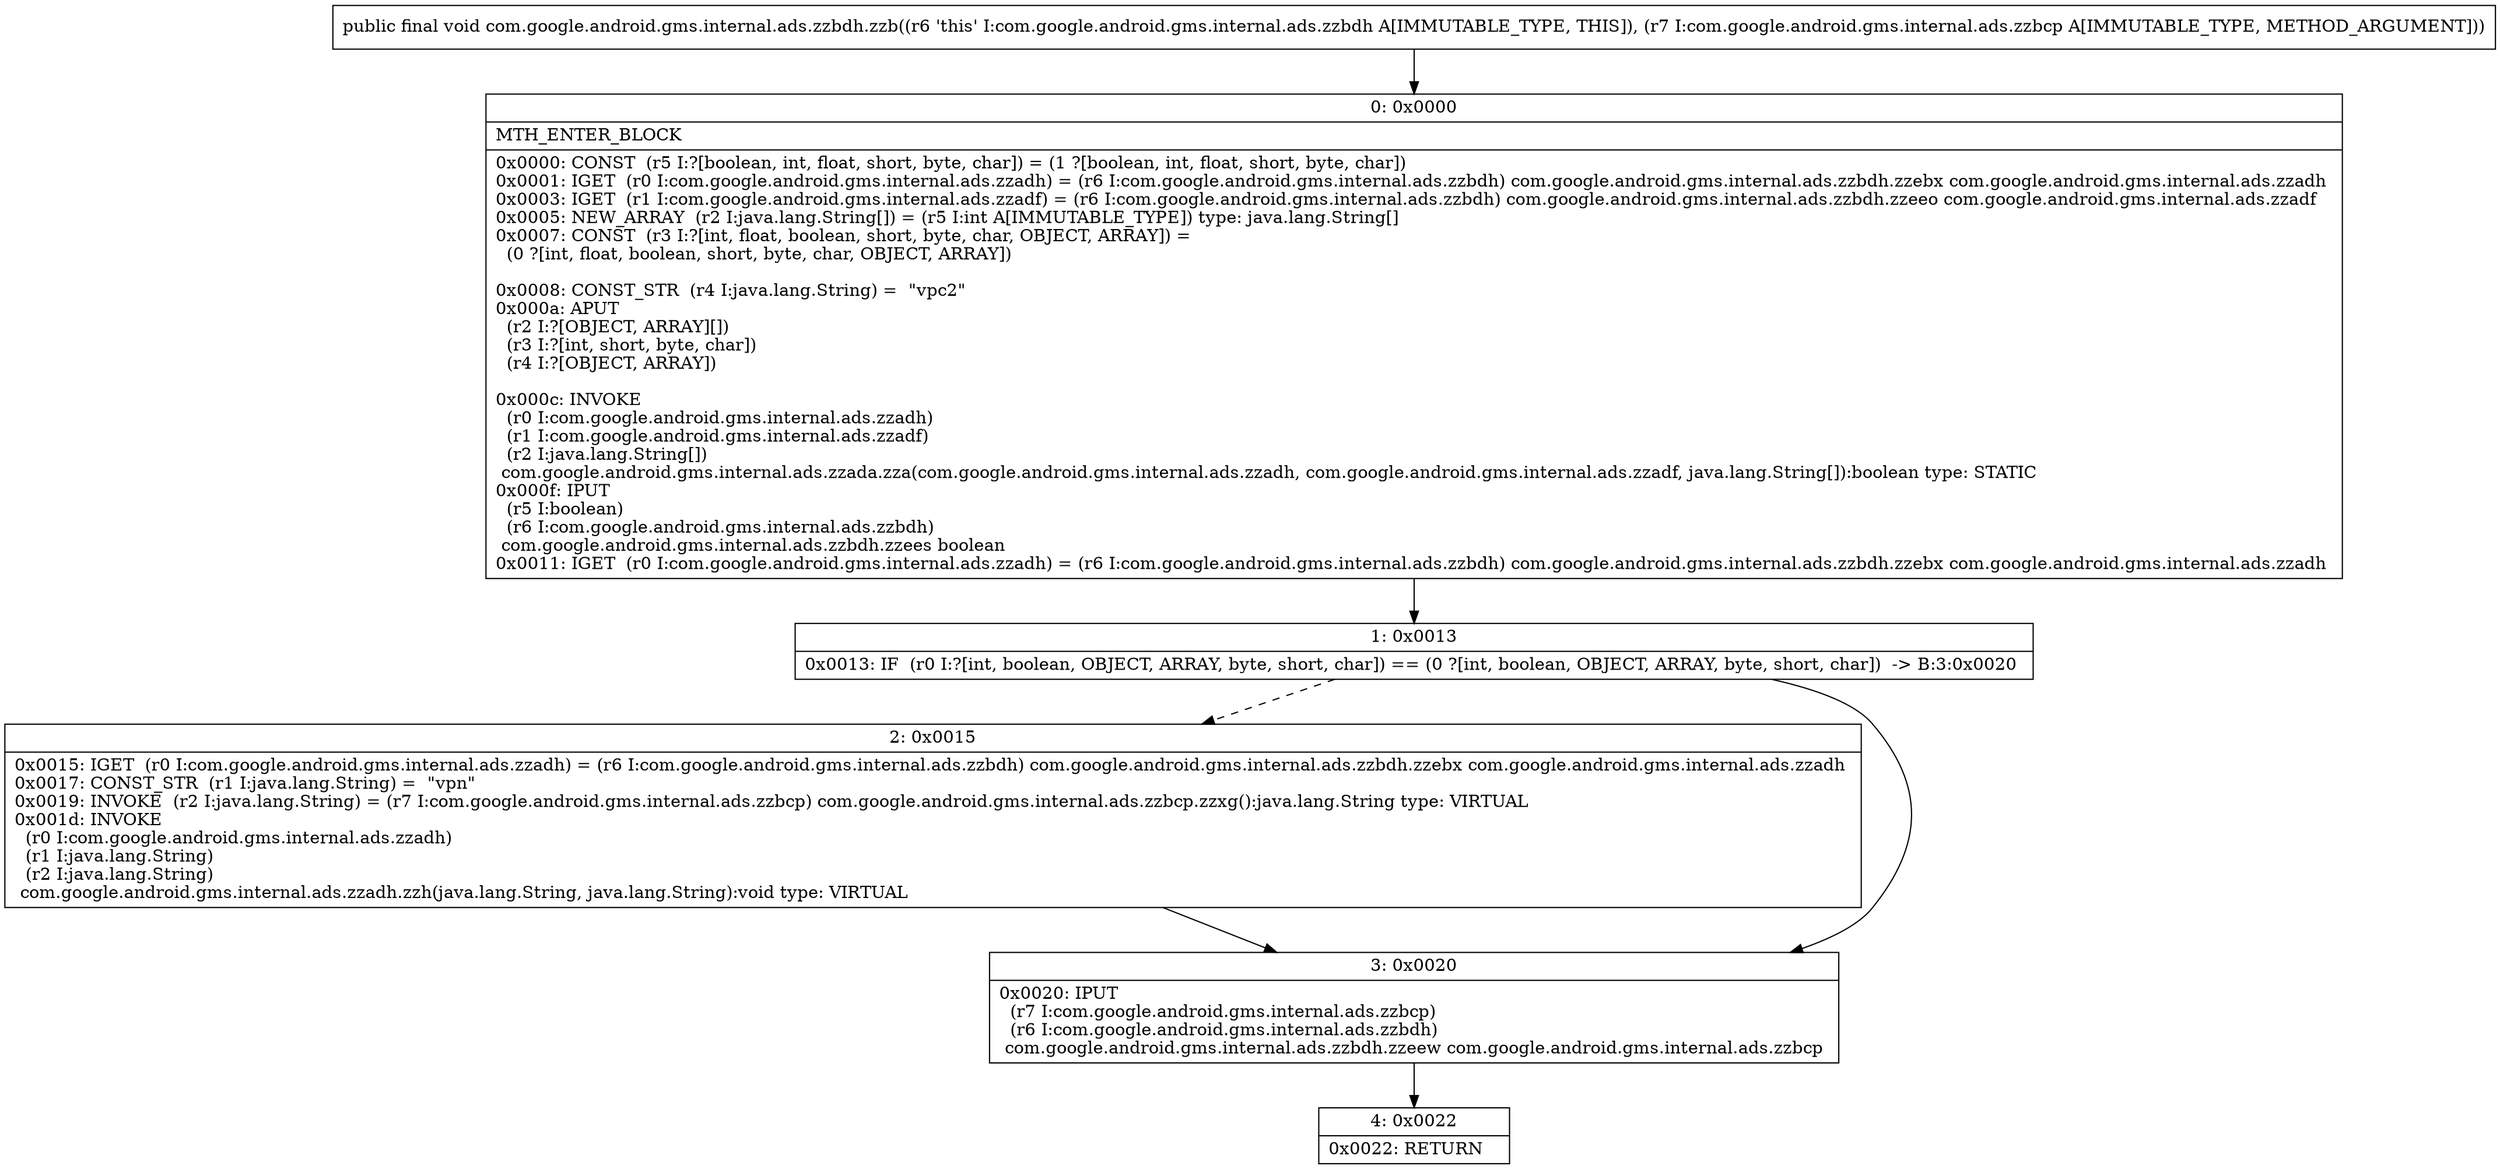 digraph "CFG forcom.google.android.gms.internal.ads.zzbdh.zzb(Lcom\/google\/android\/gms\/internal\/ads\/zzbcp;)V" {
Node_0 [shape=record,label="{0\:\ 0x0000|MTH_ENTER_BLOCK\l|0x0000: CONST  (r5 I:?[boolean, int, float, short, byte, char]) = (1 ?[boolean, int, float, short, byte, char]) \l0x0001: IGET  (r0 I:com.google.android.gms.internal.ads.zzadh) = (r6 I:com.google.android.gms.internal.ads.zzbdh) com.google.android.gms.internal.ads.zzbdh.zzebx com.google.android.gms.internal.ads.zzadh \l0x0003: IGET  (r1 I:com.google.android.gms.internal.ads.zzadf) = (r6 I:com.google.android.gms.internal.ads.zzbdh) com.google.android.gms.internal.ads.zzbdh.zzeeo com.google.android.gms.internal.ads.zzadf \l0x0005: NEW_ARRAY  (r2 I:java.lang.String[]) = (r5 I:int A[IMMUTABLE_TYPE]) type: java.lang.String[] \l0x0007: CONST  (r3 I:?[int, float, boolean, short, byte, char, OBJECT, ARRAY]) = \l  (0 ?[int, float, boolean, short, byte, char, OBJECT, ARRAY])\l \l0x0008: CONST_STR  (r4 I:java.lang.String) =  \"vpc2\" \l0x000a: APUT  \l  (r2 I:?[OBJECT, ARRAY][])\l  (r3 I:?[int, short, byte, char])\l  (r4 I:?[OBJECT, ARRAY])\l \l0x000c: INVOKE  \l  (r0 I:com.google.android.gms.internal.ads.zzadh)\l  (r1 I:com.google.android.gms.internal.ads.zzadf)\l  (r2 I:java.lang.String[])\l com.google.android.gms.internal.ads.zzada.zza(com.google.android.gms.internal.ads.zzadh, com.google.android.gms.internal.ads.zzadf, java.lang.String[]):boolean type: STATIC \l0x000f: IPUT  \l  (r5 I:boolean)\l  (r6 I:com.google.android.gms.internal.ads.zzbdh)\l com.google.android.gms.internal.ads.zzbdh.zzees boolean \l0x0011: IGET  (r0 I:com.google.android.gms.internal.ads.zzadh) = (r6 I:com.google.android.gms.internal.ads.zzbdh) com.google.android.gms.internal.ads.zzbdh.zzebx com.google.android.gms.internal.ads.zzadh \l}"];
Node_1 [shape=record,label="{1\:\ 0x0013|0x0013: IF  (r0 I:?[int, boolean, OBJECT, ARRAY, byte, short, char]) == (0 ?[int, boolean, OBJECT, ARRAY, byte, short, char])  \-\> B:3:0x0020 \l}"];
Node_2 [shape=record,label="{2\:\ 0x0015|0x0015: IGET  (r0 I:com.google.android.gms.internal.ads.zzadh) = (r6 I:com.google.android.gms.internal.ads.zzbdh) com.google.android.gms.internal.ads.zzbdh.zzebx com.google.android.gms.internal.ads.zzadh \l0x0017: CONST_STR  (r1 I:java.lang.String) =  \"vpn\" \l0x0019: INVOKE  (r2 I:java.lang.String) = (r7 I:com.google.android.gms.internal.ads.zzbcp) com.google.android.gms.internal.ads.zzbcp.zzxg():java.lang.String type: VIRTUAL \l0x001d: INVOKE  \l  (r0 I:com.google.android.gms.internal.ads.zzadh)\l  (r1 I:java.lang.String)\l  (r2 I:java.lang.String)\l com.google.android.gms.internal.ads.zzadh.zzh(java.lang.String, java.lang.String):void type: VIRTUAL \l}"];
Node_3 [shape=record,label="{3\:\ 0x0020|0x0020: IPUT  \l  (r7 I:com.google.android.gms.internal.ads.zzbcp)\l  (r6 I:com.google.android.gms.internal.ads.zzbdh)\l com.google.android.gms.internal.ads.zzbdh.zzeew com.google.android.gms.internal.ads.zzbcp \l}"];
Node_4 [shape=record,label="{4\:\ 0x0022|0x0022: RETURN   \l}"];
MethodNode[shape=record,label="{public final void com.google.android.gms.internal.ads.zzbdh.zzb((r6 'this' I:com.google.android.gms.internal.ads.zzbdh A[IMMUTABLE_TYPE, THIS]), (r7 I:com.google.android.gms.internal.ads.zzbcp A[IMMUTABLE_TYPE, METHOD_ARGUMENT])) }"];
MethodNode -> Node_0;
Node_0 -> Node_1;
Node_1 -> Node_2[style=dashed];
Node_1 -> Node_3;
Node_2 -> Node_3;
Node_3 -> Node_4;
}

